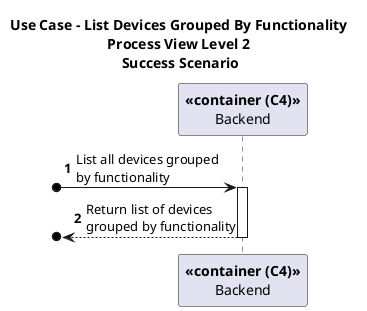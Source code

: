 @startuml
'https://plantuml.com/sequence-diagram

title Use Case - List Devices Grouped By Functionality \nProcess View Level 2 \nSuccess Scenario
autonumber

participant "**<<container (C4)>>**\nBackend" as BE

[o-> BE : List all devices grouped \nby functionality
activate BE
[o<-- BE : Return list of devices \ngrouped by functionality
deactivate BE


@enduml
